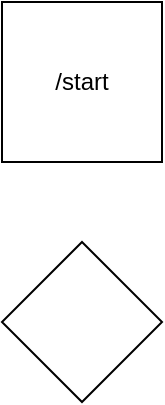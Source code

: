 <mxfile version="14.3.1" type="device"><diagram id="g_hc1OWld0I1SJvK7gxT" name="Page-1"><mxGraphModel dx="868" dy="450" grid="1" gridSize="10" guides="1" tooltips="1" connect="1" arrows="1" fold="1" page="1" pageScale="1" pageWidth="827" pageHeight="1169" math="0" shadow="0"><root><mxCell id="0"/><mxCell id="1" parent="0"/><mxCell id="DvE2tsW6BoEwdvwhbrE0-1" value="/start" style="whiteSpace=wrap;html=1;aspect=fixed;" vertex="1" parent="1"><mxGeometry x="230" y="60" width="80" height="80" as="geometry"/></mxCell><mxCell id="DvE2tsW6BoEwdvwhbrE0-2" value="" style="rhombus;whiteSpace=wrap;html=1;" vertex="1" parent="1"><mxGeometry x="230" y="180" width="80" height="80" as="geometry"/></mxCell></root></mxGraphModel></diagram></mxfile>